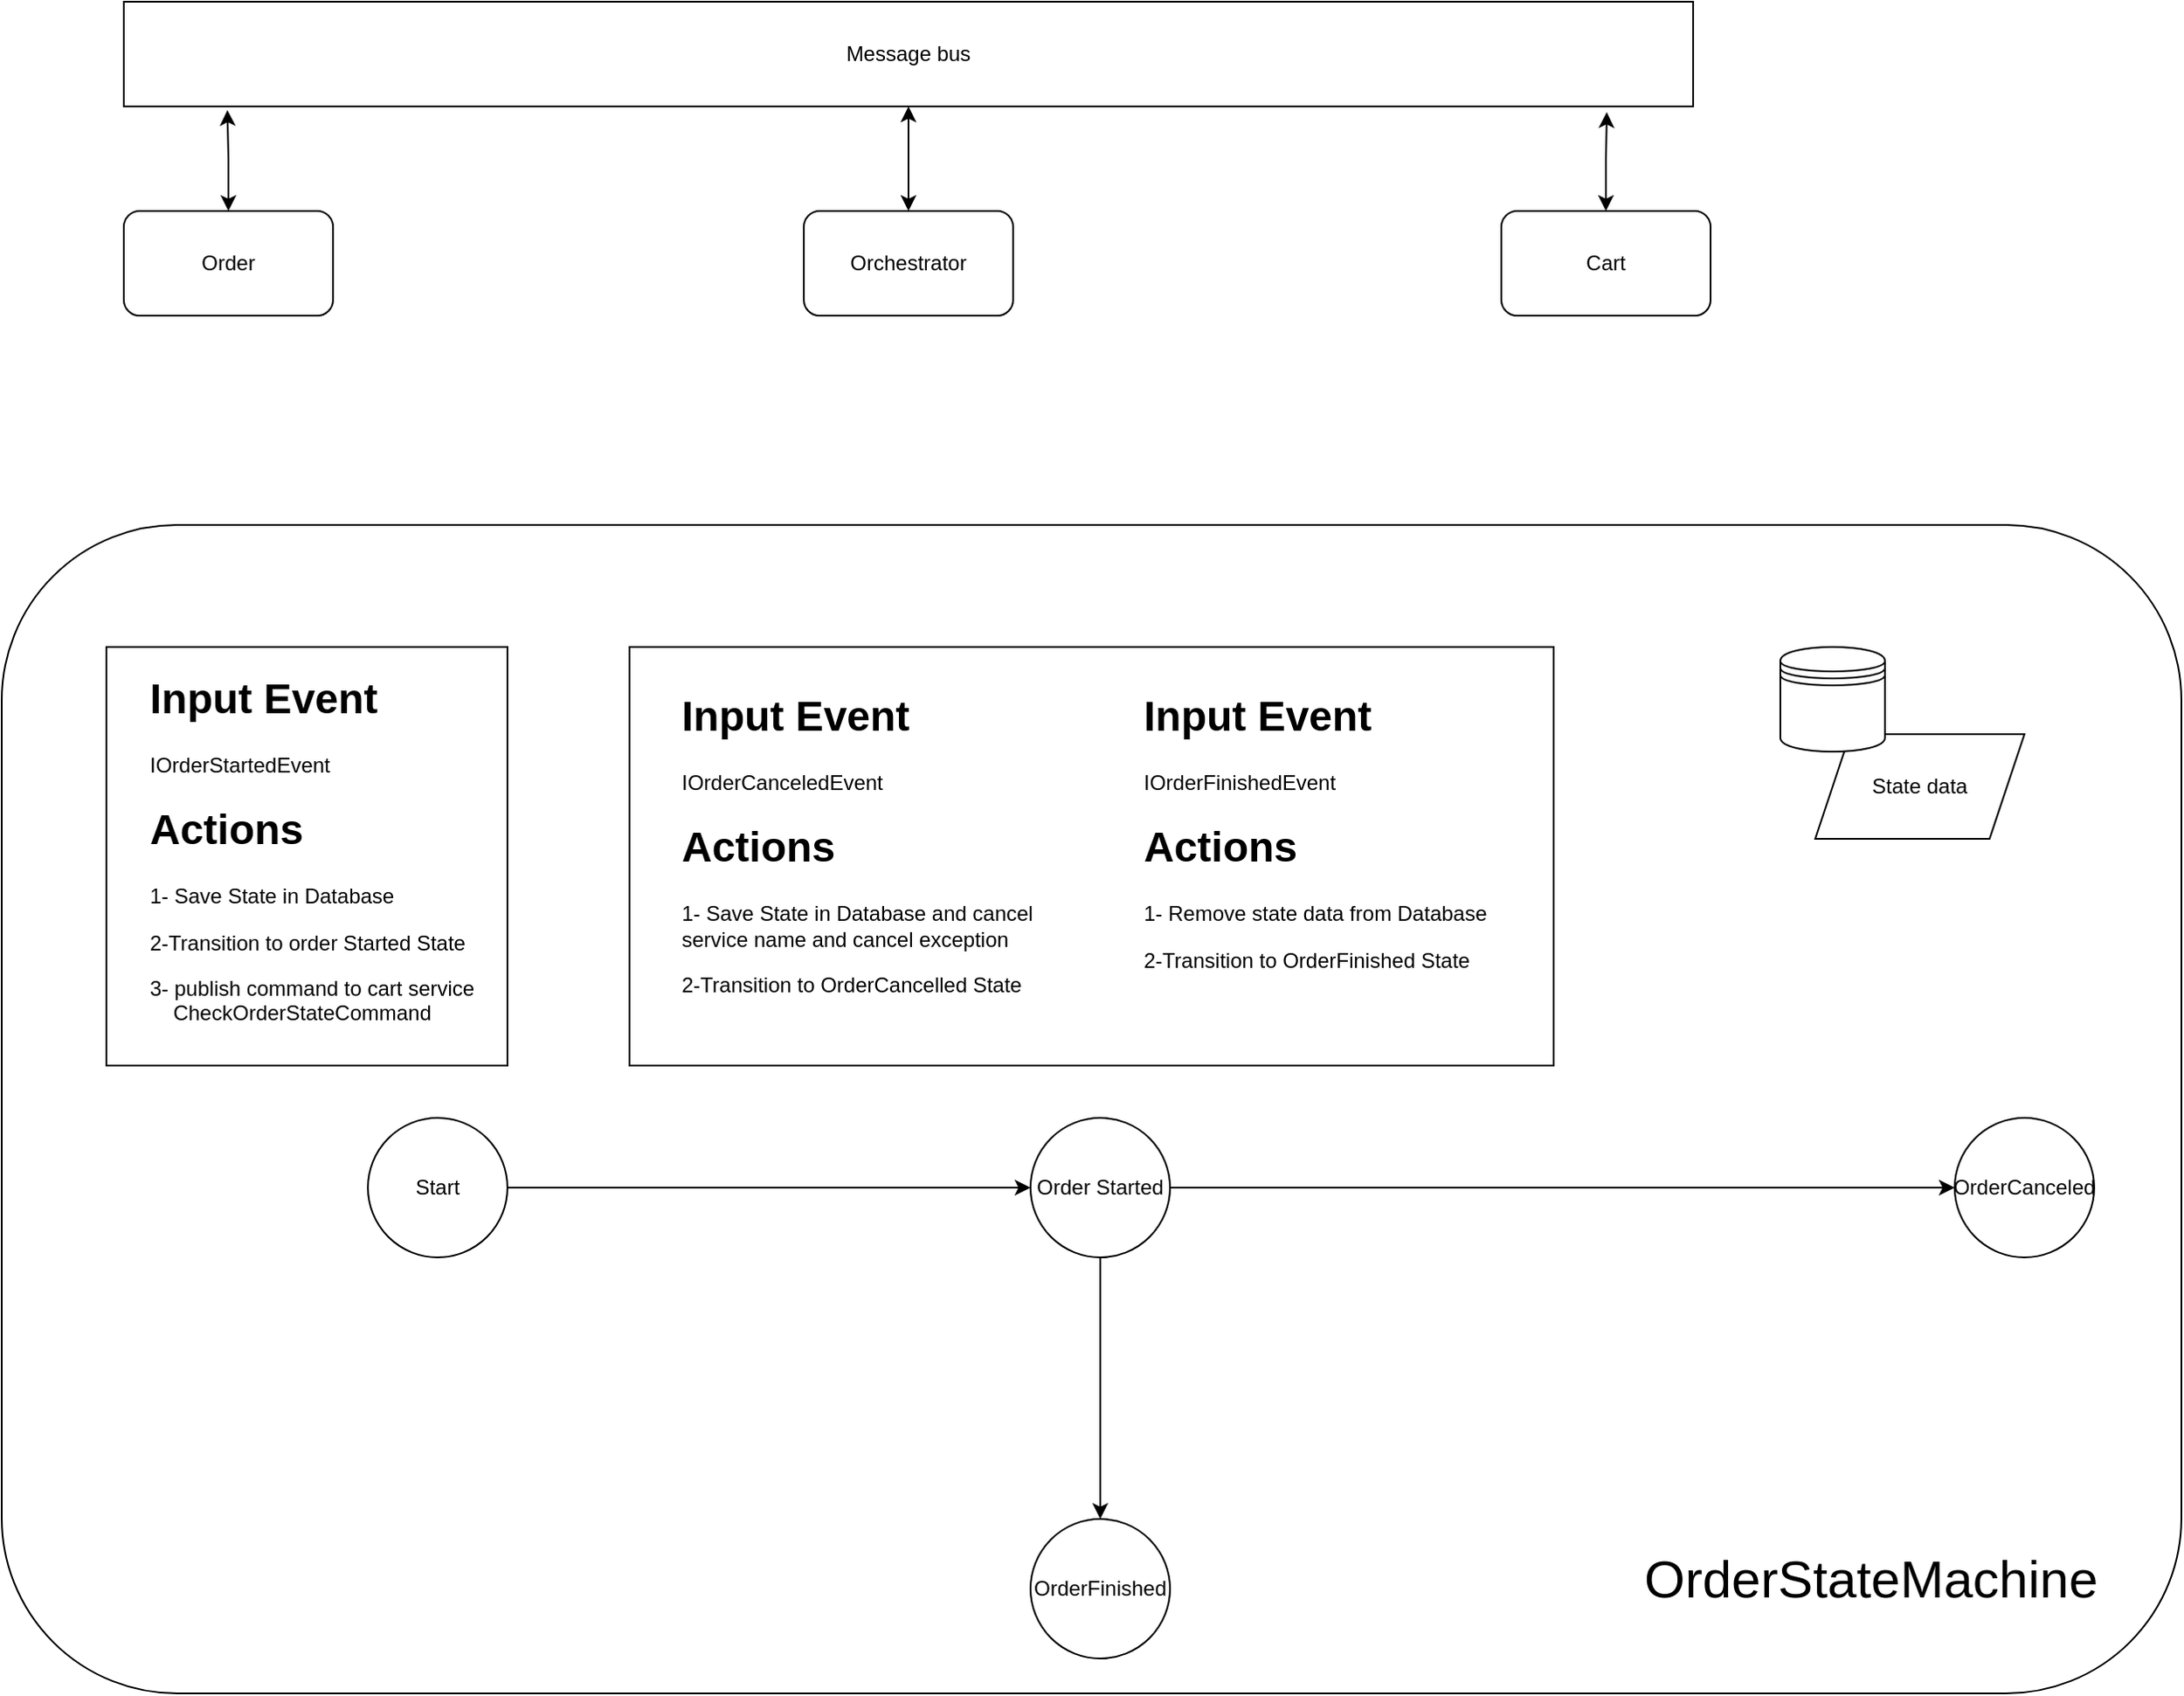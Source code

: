 <mxfile version="22.1.21" type="github">
  <diagram name="Page-1" id="UxzOsR4MExxDNSgnz9ty">
    <mxGraphModel dx="1434" dy="724" grid="1" gridSize="10" guides="1" tooltips="1" connect="1" arrows="1" fold="1" page="1" pageScale="1" pageWidth="2339" pageHeight="3300" math="0" shadow="0">
      <root>
        <mxCell id="0" />
        <mxCell id="1" parent="0" />
        <mxCell id="vFlNTdtvumDT6Vs4aSTl-25" value="" style="rounded=1;whiteSpace=wrap;html=1;" vertex="1" parent="1">
          <mxGeometry x="430" y="320" width="1250" height="670" as="geometry" />
        </mxCell>
        <mxCell id="vFlNTdtvumDT6Vs4aSTl-24" value="" style="rounded=0;whiteSpace=wrap;html=1;" vertex="1" parent="1">
          <mxGeometry x="490" y="390" width="230" height="240" as="geometry" />
        </mxCell>
        <mxCell id="vFlNTdtvumDT6Vs4aSTl-22" value="" style="rounded=0;whiteSpace=wrap;html=1;" vertex="1" parent="1">
          <mxGeometry x="790" y="390" width="530" height="240" as="geometry" />
        </mxCell>
        <mxCell id="vFlNTdtvumDT6Vs4aSTl-1" value="Order" style="rounded=1;whiteSpace=wrap;html=1;" vertex="1" parent="1">
          <mxGeometry x="500" y="140" width="120" height="60" as="geometry" />
        </mxCell>
        <mxCell id="vFlNTdtvumDT6Vs4aSTl-28" style="edgeStyle=orthogonalEdgeStyle;rounded=0;orthogonalLoop=1;jettySize=auto;html=1;entryX=0.5;entryY=1;entryDx=0;entryDy=0;startArrow=classic;startFill=1;" edge="1" parent="1" source="vFlNTdtvumDT6Vs4aSTl-2" target="vFlNTdtvumDT6Vs4aSTl-4">
          <mxGeometry relative="1" as="geometry" />
        </mxCell>
        <mxCell id="vFlNTdtvumDT6Vs4aSTl-2" value="Orchestrator" style="rounded=1;whiteSpace=wrap;html=1;" vertex="1" parent="1">
          <mxGeometry x="890" y="140" width="120" height="60" as="geometry" />
        </mxCell>
        <mxCell id="vFlNTdtvumDT6Vs4aSTl-3" value="Cart" style="rounded=1;whiteSpace=wrap;html=1;" vertex="1" parent="1">
          <mxGeometry x="1290" y="140" width="120" height="60" as="geometry" />
        </mxCell>
        <mxCell id="vFlNTdtvumDT6Vs4aSTl-4" value="Message bus" style="rounded=0;whiteSpace=wrap;html=1;" vertex="1" parent="1">
          <mxGeometry x="500" y="20" width="900" height="60" as="geometry" />
        </mxCell>
        <mxCell id="vFlNTdtvumDT6Vs4aSTl-12" style="edgeStyle=orthogonalEdgeStyle;rounded=0;orthogonalLoop=1;jettySize=auto;html=1;entryX=0;entryY=0.5;entryDx=0;entryDy=0;" edge="1" parent="1" source="vFlNTdtvumDT6Vs4aSTl-6" target="vFlNTdtvumDT6Vs4aSTl-7">
          <mxGeometry relative="1" as="geometry" />
        </mxCell>
        <mxCell id="vFlNTdtvumDT6Vs4aSTl-13" style="edgeStyle=orthogonalEdgeStyle;rounded=0;orthogonalLoop=1;jettySize=auto;html=1;" edge="1" parent="1" source="vFlNTdtvumDT6Vs4aSTl-6" target="vFlNTdtvumDT6Vs4aSTl-8">
          <mxGeometry relative="1" as="geometry" />
        </mxCell>
        <mxCell id="vFlNTdtvumDT6Vs4aSTl-6" value="Order Started" style="ellipse;whiteSpace=wrap;html=1;aspect=fixed;" vertex="1" parent="1">
          <mxGeometry x="1020" y="660" width="80" height="80" as="geometry" />
        </mxCell>
        <mxCell id="vFlNTdtvumDT6Vs4aSTl-7" value="OrderCanceled" style="ellipse;whiteSpace=wrap;html=1;aspect=fixed;" vertex="1" parent="1">
          <mxGeometry x="1550" y="660" width="80" height="80" as="geometry" />
        </mxCell>
        <mxCell id="vFlNTdtvumDT6Vs4aSTl-8" value="OrderFinished" style="ellipse;whiteSpace=wrap;html=1;aspect=fixed;" vertex="1" parent="1">
          <mxGeometry x="1020" y="890" width="80" height="80" as="geometry" />
        </mxCell>
        <mxCell id="vFlNTdtvumDT6Vs4aSTl-10" style="edgeStyle=orthogonalEdgeStyle;rounded=0;orthogonalLoop=1;jettySize=auto;html=1;entryX=0;entryY=0.5;entryDx=0;entryDy=0;" edge="1" parent="1" source="vFlNTdtvumDT6Vs4aSTl-9" target="vFlNTdtvumDT6Vs4aSTl-6">
          <mxGeometry relative="1" as="geometry" />
        </mxCell>
        <mxCell id="vFlNTdtvumDT6Vs4aSTl-9" value="Start" style="ellipse;whiteSpace=wrap;html=1;aspect=fixed;" vertex="1" parent="1">
          <mxGeometry x="640" y="660" width="80" height="80" as="geometry" />
        </mxCell>
        <mxCell id="vFlNTdtvumDT6Vs4aSTl-17" value="&lt;h1&gt;Input Event&lt;/h1&gt;&lt;div&gt;IOrderStartedEvent&lt;/div&gt;&lt;h1&gt;&lt;/h1&gt;&lt;h1&gt;Actions &lt;br&gt;&lt;/h1&gt;&lt;p&gt;1- Save State in Database&lt;/p&gt;&lt;p&gt;2-Transition to order Started State&lt;/p&gt;&lt;p&gt;3- publish command to cart service &lt;span style=&quot;&quot;&gt;&lt;span style=&quot;&quot;&gt;&amp;nbsp;&amp;nbsp;&amp;nbsp;&amp;nbsp;&lt;/span&gt;&lt;/span&gt;CheckOrderStateCommand&lt;br&gt;&lt;/p&gt;&lt;div&gt;&lt;br&gt;&lt;/div&gt;&lt;div&gt;&lt;br&gt;&lt;/div&gt;" style="text;html=1;strokeColor=none;fillColor=none;spacing=5;spacingTop=-20;whiteSpace=wrap;overflow=hidden;rounded=0;" vertex="1" parent="1">
          <mxGeometry x="510" y="400" width="220" height="220" as="geometry" />
        </mxCell>
        <mxCell id="vFlNTdtvumDT6Vs4aSTl-20" value="&lt;h1&gt;Input Event&lt;/h1&gt;&lt;div&gt;IOrderCanceledEvent&lt;/div&gt;&lt;h1&gt;&lt;/h1&gt;&lt;h1&gt;Actions &lt;br&gt;&lt;/h1&gt;&lt;p&gt;1- Save State in Database and cancel service name and cancel exception&lt;br&gt;&lt;/p&gt;&lt;p&gt;2-Transition to OrderCancelled State&lt;/p&gt;&lt;div&gt;&lt;br&gt;&lt;/div&gt;&lt;div&gt;&lt;br&gt;&lt;/div&gt;" style="text;html=1;strokeColor=none;fillColor=none;spacing=5;spacingTop=-20;whiteSpace=wrap;overflow=hidden;rounded=0;" vertex="1" parent="1">
          <mxGeometry x="815" y="410" width="215" height="200" as="geometry" />
        </mxCell>
        <mxCell id="vFlNTdtvumDT6Vs4aSTl-21" value="&lt;h1&gt;Input Event&lt;/h1&gt;&lt;div&gt;IOrderFinishedEvent&lt;/div&gt;&lt;h1&gt;&lt;/h1&gt;&lt;h1&gt;Actions &lt;br&gt;&lt;/h1&gt;&lt;p&gt;1- Remove state data from Database&lt;br&gt;&lt;/p&gt;&lt;p&gt;2-Transition to OrderFinished State&lt;/p&gt;&lt;div&gt;&lt;br&gt;&lt;/div&gt;&lt;div&gt;&lt;br&gt;&lt;/div&gt;" style="text;html=1;strokeColor=none;fillColor=none;spacing=5;spacingTop=-20;whiteSpace=wrap;overflow=hidden;rounded=0;" vertex="1" parent="1">
          <mxGeometry x="1080" y="410" width="215" height="200" as="geometry" />
        </mxCell>
        <mxCell id="vFlNTdtvumDT6Vs4aSTl-26" value="OrderStateMachine" style="text;whiteSpace=wrap;fontSize=30;" vertex="1" parent="1">
          <mxGeometry x="1370" y="900" width="140" height="40" as="geometry" />
        </mxCell>
        <mxCell id="vFlNTdtvumDT6Vs4aSTl-27" style="edgeStyle=orthogonalEdgeStyle;rounded=0;orthogonalLoop=1;jettySize=auto;html=1;entryX=0.066;entryY=1.035;entryDx=0;entryDy=0;entryPerimeter=0;startArrow=classic;startFill=1;" edge="1" parent="1" source="vFlNTdtvumDT6Vs4aSTl-1" target="vFlNTdtvumDT6Vs4aSTl-4">
          <mxGeometry relative="1" as="geometry" />
        </mxCell>
        <mxCell id="vFlNTdtvumDT6Vs4aSTl-29" style="edgeStyle=orthogonalEdgeStyle;rounded=0;orthogonalLoop=1;jettySize=auto;html=1;entryX=0.945;entryY=1.055;entryDx=0;entryDy=0;entryPerimeter=0;startArrow=classic;startFill=1;" edge="1" parent="1" source="vFlNTdtvumDT6Vs4aSTl-3" target="vFlNTdtvumDT6Vs4aSTl-4">
          <mxGeometry relative="1" as="geometry" />
        </mxCell>
        <mxCell id="vFlNTdtvumDT6Vs4aSTl-30" value="State data" style="shape=parallelogram;perimeter=parallelogramPerimeter;whiteSpace=wrap;html=1;fixedSize=1;" vertex="1" parent="1">
          <mxGeometry x="1470" y="440" width="120" height="60" as="geometry" />
        </mxCell>
        <mxCell id="vFlNTdtvumDT6Vs4aSTl-31" value="" style="shape=datastore;whiteSpace=wrap;html=1;" vertex="1" parent="1">
          <mxGeometry x="1450" y="390" width="60" height="60" as="geometry" />
        </mxCell>
      </root>
    </mxGraphModel>
  </diagram>
</mxfile>
